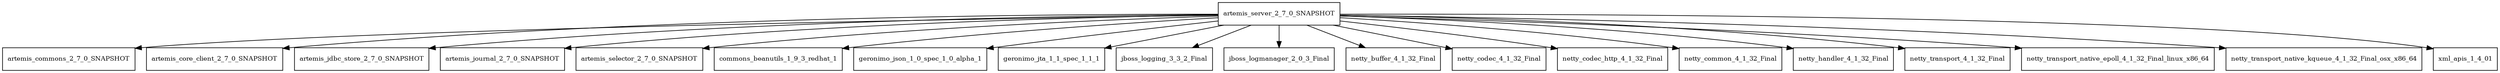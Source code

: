 digraph artemis_server_2_7_0_SNAPSHOT_dependencies {
  node [shape = box, fontsize=10.0];
  artemis_server_2_7_0_SNAPSHOT -> artemis_commons_2_7_0_SNAPSHOT;
  artemis_server_2_7_0_SNAPSHOT -> artemis_core_client_2_7_0_SNAPSHOT;
  artemis_server_2_7_0_SNAPSHOT -> artemis_jdbc_store_2_7_0_SNAPSHOT;
  artemis_server_2_7_0_SNAPSHOT -> artemis_journal_2_7_0_SNAPSHOT;
  artemis_server_2_7_0_SNAPSHOT -> artemis_selector_2_7_0_SNAPSHOT;
  artemis_server_2_7_0_SNAPSHOT -> commons_beanutils_1_9_3_redhat_1;
  artemis_server_2_7_0_SNAPSHOT -> geronimo_json_1_0_spec_1_0_alpha_1;
  artemis_server_2_7_0_SNAPSHOT -> geronimo_jta_1_1_spec_1_1_1;
  artemis_server_2_7_0_SNAPSHOT -> jboss_logging_3_3_2_Final;
  artemis_server_2_7_0_SNAPSHOT -> jboss_logmanager_2_0_3_Final;
  artemis_server_2_7_0_SNAPSHOT -> netty_buffer_4_1_32_Final;
  artemis_server_2_7_0_SNAPSHOT -> netty_codec_4_1_32_Final;
  artemis_server_2_7_0_SNAPSHOT -> netty_codec_http_4_1_32_Final;
  artemis_server_2_7_0_SNAPSHOT -> netty_common_4_1_32_Final;
  artemis_server_2_7_0_SNAPSHOT -> netty_handler_4_1_32_Final;
  artemis_server_2_7_0_SNAPSHOT -> netty_transport_4_1_32_Final;
  artemis_server_2_7_0_SNAPSHOT -> netty_transport_native_epoll_4_1_32_Final_linux_x86_64;
  artemis_server_2_7_0_SNAPSHOT -> netty_transport_native_kqueue_4_1_32_Final_osx_x86_64;
  artemis_server_2_7_0_SNAPSHOT -> xml_apis_1_4_01;
}
